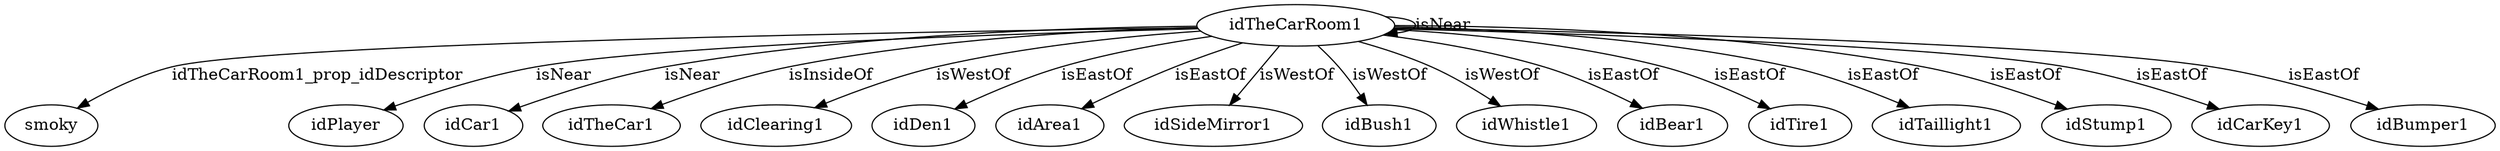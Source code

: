 digraph  {
idTheCarRoom1 [node_type=entity_node];
smoky [node_type=property_node];
idPlayer [node_type=entity_node];
idCar1 [node_type=entity_node];
idTheCar1 [node_type=entity_node];
idClearing1 [node_type=entity_node];
idDen1 [node_type=entity_node];
idArea1 [node_type=entity_node];
idSideMirror1 [node_type=entity_node];
idBush1 [node_type=entity_node];
idWhistle1 [node_type=entity_node];
idBear1 [node_type=entity_node];
idTire1 [node_type=entity_node];
idTaillight1 [node_type=entity_node];
idStump1 [node_type=entity_node];
idCarKey1 [node_type=entity_node];
idBumper1 [node_type=entity_node];
idTheCarRoom1 -> smoky  [edge_type=property, label=idTheCarRoom1_prop_idDescriptor];
idTheCarRoom1 -> idPlayer  [edge_type=relationship, label=isNear];
idTheCarRoom1 -> idCar1  [edge_type=relationship, label=isNear];
idTheCarRoom1 -> idTheCar1  [edge_type=relationship, label=isInsideOf];
idTheCarRoom1 -> idTheCarRoom1  [edge_type=relationship, label=isNear];
idTheCarRoom1 -> idClearing1  [edge_type=relationship, label=isWestOf];
idTheCarRoom1 -> idDen1  [edge_type=relationship, label=isEastOf];
idTheCarRoom1 -> idArea1  [edge_type=relationship, label=isEastOf];
idTheCarRoom1 -> idSideMirror1  [edge_type=relationship, label=isWestOf];
idTheCarRoom1 -> idBush1  [edge_type=relationship, label=isWestOf];
idTheCarRoom1 -> idWhistle1  [edge_type=relationship, label=isWestOf];
idTheCarRoom1 -> idBear1  [edge_type=relationship, label=isEastOf];
idTheCarRoom1 -> idTire1  [edge_type=relationship, label=isEastOf];
idTheCarRoom1 -> idTaillight1  [edge_type=relationship, label=isEastOf];
idTheCarRoom1 -> idStump1  [edge_type=relationship, label=isEastOf];
idTheCarRoom1 -> idCarKey1  [edge_type=relationship, label=isEastOf];
idTheCarRoom1 -> idBumper1  [edge_type=relationship, label=isEastOf];
}
